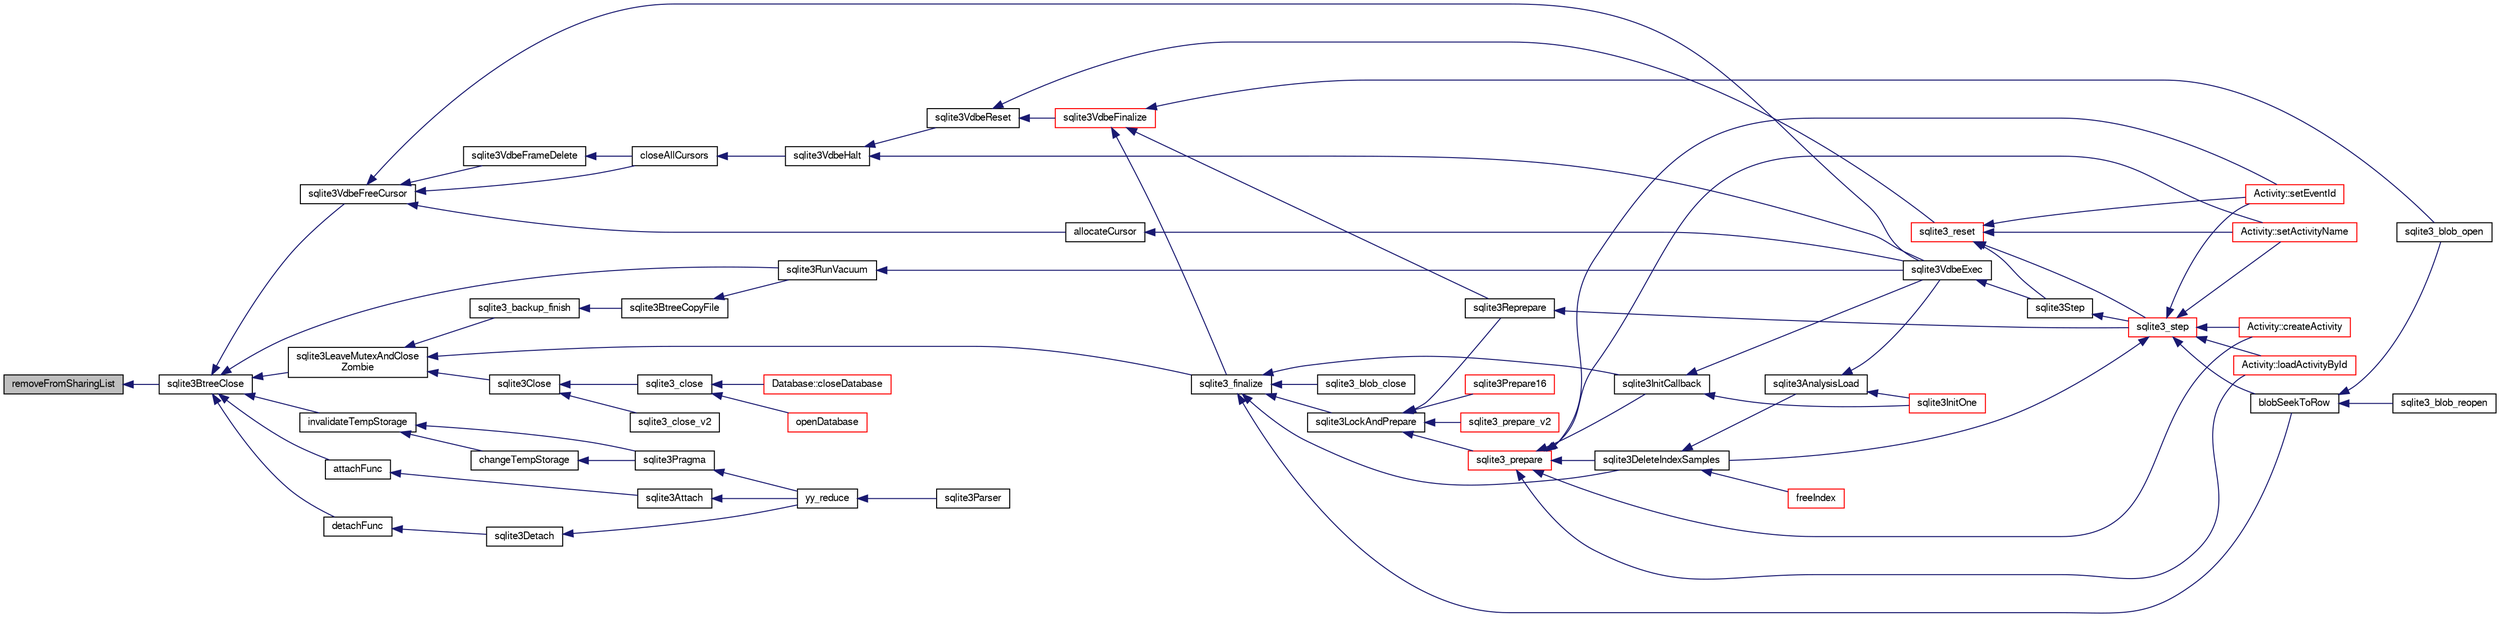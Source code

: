 digraph "removeFromSharingList"
{
  edge [fontname="FreeSans",fontsize="10",labelfontname="FreeSans",labelfontsize="10"];
  node [fontname="FreeSans",fontsize="10",shape=record];
  rankdir="LR";
  Node263047 [label="removeFromSharingList",height=0.2,width=0.4,color="black", fillcolor="grey75", style="filled", fontcolor="black"];
  Node263047 -> Node263048 [dir="back",color="midnightblue",fontsize="10",style="solid",fontname="FreeSans"];
  Node263048 [label="sqlite3BtreeClose",height=0.2,width=0.4,color="black", fillcolor="white", style="filled",URL="$sqlite3_8c.html#a729b65009b66a99200496b09c124df01"];
  Node263048 -> Node263049 [dir="back",color="midnightblue",fontsize="10",style="solid",fontname="FreeSans"];
  Node263049 [label="sqlite3VdbeFreeCursor",height=0.2,width=0.4,color="black", fillcolor="white", style="filled",URL="$sqlite3_8c.html#a0f9084083e1d0639708934630f33d6ef"];
  Node263049 -> Node263050 [dir="back",color="midnightblue",fontsize="10",style="solid",fontname="FreeSans"];
  Node263050 [label="sqlite3VdbeFrameDelete",height=0.2,width=0.4,color="black", fillcolor="white", style="filled",URL="$sqlite3_8c.html#adb3773fdfb1685857e28891f76365900"];
  Node263050 -> Node263051 [dir="back",color="midnightblue",fontsize="10",style="solid",fontname="FreeSans"];
  Node263051 [label="closeAllCursors",height=0.2,width=0.4,color="black", fillcolor="white", style="filled",URL="$sqlite3_8c.html#af1ac189735864dd6989a8c5af4557547"];
  Node263051 -> Node263052 [dir="back",color="midnightblue",fontsize="10",style="solid",fontname="FreeSans"];
  Node263052 [label="sqlite3VdbeHalt",height=0.2,width=0.4,color="black", fillcolor="white", style="filled",URL="$sqlite3_8c.html#a8d1d99703d999190fbc35ecc981cb709"];
  Node263052 -> Node263053 [dir="back",color="midnightblue",fontsize="10",style="solid",fontname="FreeSans"];
  Node263053 [label="sqlite3VdbeReset",height=0.2,width=0.4,color="black", fillcolor="white", style="filled",URL="$sqlite3_8c.html#a315a913742f7267f90d46d41446353b1"];
  Node263053 -> Node263054 [dir="back",color="midnightblue",fontsize="10",style="solid",fontname="FreeSans"];
  Node263054 [label="sqlite3VdbeFinalize",height=0.2,width=0.4,color="red", fillcolor="white", style="filled",URL="$sqlite3_8c.html#af81e0c8d03b71610d3a826469f67bbd4"];
  Node263054 -> Node263055 [dir="back",color="midnightblue",fontsize="10",style="solid",fontname="FreeSans"];
  Node263055 [label="sqlite3_finalize",height=0.2,width=0.4,color="black", fillcolor="white", style="filled",URL="$sqlite3_8h.html#a801195c0f771d40bb4be1e40f3b88945"];
  Node263055 -> Node263056 [dir="back",color="midnightblue",fontsize="10",style="solid",fontname="FreeSans"];
  Node263056 [label="blobSeekToRow",height=0.2,width=0.4,color="black", fillcolor="white", style="filled",URL="$sqlite3_8c.html#afff57e13332b98c8a44a7cebe38962ab"];
  Node263056 -> Node263057 [dir="back",color="midnightblue",fontsize="10",style="solid",fontname="FreeSans"];
  Node263057 [label="sqlite3_blob_open",height=0.2,width=0.4,color="black", fillcolor="white", style="filled",URL="$sqlite3_8h.html#adb8ad839a5bdd62a43785132bc7dd518"];
  Node263056 -> Node263058 [dir="back",color="midnightblue",fontsize="10",style="solid",fontname="FreeSans"];
  Node263058 [label="sqlite3_blob_reopen",height=0.2,width=0.4,color="black", fillcolor="white", style="filled",URL="$sqlite3_8h.html#abc77c24fdc0150138490359a94360f7e"];
  Node263055 -> Node263059 [dir="back",color="midnightblue",fontsize="10",style="solid",fontname="FreeSans"];
  Node263059 [label="sqlite3_blob_close",height=0.2,width=0.4,color="black", fillcolor="white", style="filled",URL="$sqlite3_8h.html#a8885ae884821e14e1e4501183c5833d6"];
  Node263055 -> Node263060 [dir="back",color="midnightblue",fontsize="10",style="solid",fontname="FreeSans"];
  Node263060 [label="sqlite3DeleteIndexSamples",height=0.2,width=0.4,color="black", fillcolor="white", style="filled",URL="$sqlite3_8c.html#aaeda0302fbf61397ec009f65bed047ef"];
  Node263060 -> Node263061 [dir="back",color="midnightblue",fontsize="10",style="solid",fontname="FreeSans"];
  Node263061 [label="sqlite3AnalysisLoad",height=0.2,width=0.4,color="black", fillcolor="white", style="filled",URL="$sqlite3_8c.html#a48a2301c27e1d3d68708b9b8761b5a01"];
  Node263061 -> Node263062 [dir="back",color="midnightblue",fontsize="10",style="solid",fontname="FreeSans"];
  Node263062 [label="sqlite3VdbeExec",height=0.2,width=0.4,color="black", fillcolor="white", style="filled",URL="$sqlite3_8c.html#a8ce40a614bdc56719c4d642b1e4dfb21"];
  Node263062 -> Node263063 [dir="back",color="midnightblue",fontsize="10",style="solid",fontname="FreeSans"];
  Node263063 [label="sqlite3Step",height=0.2,width=0.4,color="black", fillcolor="white", style="filled",URL="$sqlite3_8c.html#a3f2872e873e2758a4beedad1d5113554"];
  Node263063 -> Node263064 [dir="back",color="midnightblue",fontsize="10",style="solid",fontname="FreeSans"];
  Node263064 [label="sqlite3_step",height=0.2,width=0.4,color="red", fillcolor="white", style="filled",URL="$sqlite3_8h.html#ac1e491ce36b7471eb28387f7d3c74334"];
  Node263064 -> Node263065 [dir="back",color="midnightblue",fontsize="10",style="solid",fontname="FreeSans"];
  Node263065 [label="Activity::createActivity",height=0.2,width=0.4,color="red", fillcolor="white", style="filled",URL="$classActivity.html#a813cc5e52c14ab49b39014c134e3425b"];
  Node263064 -> Node263068 [dir="back",color="midnightblue",fontsize="10",style="solid",fontname="FreeSans"];
  Node263068 [label="Activity::loadActivityById",height=0.2,width=0.4,color="red", fillcolor="white", style="filled",URL="$classActivity.html#abe4ffb4f08a47212ebf9013259d9e7fd"];
  Node263064 -> Node263070 [dir="back",color="midnightblue",fontsize="10",style="solid",fontname="FreeSans"];
  Node263070 [label="Activity::setEventId",height=0.2,width=0.4,color="red", fillcolor="white", style="filled",URL="$classActivity.html#adb1d0fd0d08f473e068f0a4086bfa9ca"];
  Node263064 -> Node263071 [dir="back",color="midnightblue",fontsize="10",style="solid",fontname="FreeSans"];
  Node263071 [label="Activity::setActivityName",height=0.2,width=0.4,color="red", fillcolor="white", style="filled",URL="$classActivity.html#a62dc3737b33915a36086f9dd26d16a81"];
  Node263064 -> Node263056 [dir="back",color="midnightblue",fontsize="10",style="solid",fontname="FreeSans"];
  Node263064 -> Node263060 [dir="back",color="midnightblue",fontsize="10",style="solid",fontname="FreeSans"];
  Node263061 -> Node263084 [dir="back",color="midnightblue",fontsize="10",style="solid",fontname="FreeSans"];
  Node263084 [label="sqlite3InitOne",height=0.2,width=0.4,color="red", fillcolor="white", style="filled",URL="$sqlite3_8c.html#ac4318b25df65269906b0379251fe9b85"];
  Node263060 -> Node263194 [dir="back",color="midnightblue",fontsize="10",style="solid",fontname="FreeSans"];
  Node263194 [label="freeIndex",height=0.2,width=0.4,color="red", fillcolor="white", style="filled",URL="$sqlite3_8c.html#a00907c99c18d5bcb9d0b38c077146c31"];
  Node263055 -> Node263250 [dir="back",color="midnightblue",fontsize="10",style="solid",fontname="FreeSans"];
  Node263250 [label="sqlite3InitCallback",height=0.2,width=0.4,color="black", fillcolor="white", style="filled",URL="$sqlite3_8c.html#a5183ff3c8b5311c7332250013ee018b3"];
  Node263250 -> Node263062 [dir="back",color="midnightblue",fontsize="10",style="solid",fontname="FreeSans"];
  Node263250 -> Node263084 [dir="back",color="midnightblue",fontsize="10",style="solid",fontname="FreeSans"];
  Node263055 -> Node263247 [dir="back",color="midnightblue",fontsize="10",style="solid",fontname="FreeSans"];
  Node263247 [label="sqlite3LockAndPrepare",height=0.2,width=0.4,color="black", fillcolor="white", style="filled",URL="$sqlite3_8c.html#a5db1ec5589aa2b02c6d979211a8789bd"];
  Node263247 -> Node263248 [dir="back",color="midnightblue",fontsize="10",style="solid",fontname="FreeSans"];
  Node263248 [label="sqlite3Reprepare",height=0.2,width=0.4,color="black", fillcolor="white", style="filled",URL="$sqlite3_8c.html#a7e2f7299cc947d07e782f6ac561fa937"];
  Node263248 -> Node263064 [dir="back",color="midnightblue",fontsize="10",style="solid",fontname="FreeSans"];
  Node263247 -> Node263249 [dir="back",color="midnightblue",fontsize="10",style="solid",fontname="FreeSans"];
  Node263249 [label="sqlite3_prepare",height=0.2,width=0.4,color="red", fillcolor="white", style="filled",URL="$sqlite3_8h.html#a8c39e7b9dbeff01f0a399b46d4b29f1c"];
  Node263249 -> Node263065 [dir="back",color="midnightblue",fontsize="10",style="solid",fontname="FreeSans"];
  Node263249 -> Node263068 [dir="back",color="midnightblue",fontsize="10",style="solid",fontname="FreeSans"];
  Node263249 -> Node263070 [dir="back",color="midnightblue",fontsize="10",style="solid",fontname="FreeSans"];
  Node263249 -> Node263071 [dir="back",color="midnightblue",fontsize="10",style="solid",fontname="FreeSans"];
  Node263249 -> Node263060 [dir="back",color="midnightblue",fontsize="10",style="solid",fontname="FreeSans"];
  Node263249 -> Node263250 [dir="back",color="midnightblue",fontsize="10",style="solid",fontname="FreeSans"];
  Node263247 -> Node263251 [dir="back",color="midnightblue",fontsize="10",style="solid",fontname="FreeSans"];
  Node263251 [label="sqlite3_prepare_v2",height=0.2,width=0.4,color="red", fillcolor="white", style="filled",URL="$sqlite3_8h.html#a85d4203bb54c984c5325c2f5b3664985"];
  Node263247 -> Node263252 [dir="back",color="midnightblue",fontsize="10",style="solid",fontname="FreeSans"];
  Node263252 [label="sqlite3Prepare16",height=0.2,width=0.4,color="red", fillcolor="white", style="filled",URL="$sqlite3_8c.html#a5842e6724b91885125f83c438da1f15b"];
  Node263054 -> Node263057 [dir="back",color="midnightblue",fontsize="10",style="solid",fontname="FreeSans"];
  Node263054 -> Node263248 [dir="back",color="midnightblue",fontsize="10",style="solid",fontname="FreeSans"];
  Node263053 -> Node263312 [dir="back",color="midnightblue",fontsize="10",style="solid",fontname="FreeSans"];
  Node263312 [label="sqlite3_reset",height=0.2,width=0.4,color="red", fillcolor="white", style="filled",URL="$sqlite3_8h.html#a758efebc2e95694959ab0e74b397984c"];
  Node263312 -> Node263070 [dir="back",color="midnightblue",fontsize="10",style="solid",fontname="FreeSans"];
  Node263312 -> Node263071 [dir="back",color="midnightblue",fontsize="10",style="solid",fontname="FreeSans"];
  Node263312 -> Node263063 [dir="back",color="midnightblue",fontsize="10",style="solid",fontname="FreeSans"];
  Node263312 -> Node263064 [dir="back",color="midnightblue",fontsize="10",style="solid",fontname="FreeSans"];
  Node263052 -> Node263062 [dir="back",color="midnightblue",fontsize="10",style="solid",fontname="FreeSans"];
  Node263049 -> Node263051 [dir="back",color="midnightblue",fontsize="10",style="solid",fontname="FreeSans"];
  Node263049 -> Node263313 [dir="back",color="midnightblue",fontsize="10",style="solid",fontname="FreeSans"];
  Node263313 [label="allocateCursor",height=0.2,width=0.4,color="black", fillcolor="white", style="filled",URL="$sqlite3_8c.html#a5083c054ea81802294e539b00a57aad4"];
  Node263313 -> Node263062 [dir="back",color="midnightblue",fontsize="10",style="solid",fontname="FreeSans"];
  Node263049 -> Node263062 [dir="back",color="midnightblue",fontsize="10",style="solid",fontname="FreeSans"];
  Node263048 -> Node263086 [dir="back",color="midnightblue",fontsize="10",style="solid",fontname="FreeSans"];
  Node263086 [label="attachFunc",height=0.2,width=0.4,color="black", fillcolor="white", style="filled",URL="$sqlite3_8c.html#a69cb751a7da501b9a0aa37e0d7c3eaf7"];
  Node263086 -> Node263087 [dir="back",color="midnightblue",fontsize="10",style="solid",fontname="FreeSans"];
  Node263087 [label="sqlite3Attach",height=0.2,width=0.4,color="black", fillcolor="white", style="filled",URL="$sqlite3_8c.html#ae0907fe0b43cc1b4c7e6a16213e8546f"];
  Node263087 -> Node263088 [dir="back",color="midnightblue",fontsize="10",style="solid",fontname="FreeSans"];
  Node263088 [label="yy_reduce",height=0.2,width=0.4,color="black", fillcolor="white", style="filled",URL="$sqlite3_8c.html#a7c419a9b25711c666a9a2449ef377f14"];
  Node263088 -> Node263089 [dir="back",color="midnightblue",fontsize="10",style="solid",fontname="FreeSans"];
  Node263089 [label="sqlite3Parser",height=0.2,width=0.4,color="black", fillcolor="white", style="filled",URL="$sqlite3_8c.html#a0327d71a5fabe0b6a343d78a2602e72a"];
  Node263048 -> Node263272 [dir="back",color="midnightblue",fontsize="10",style="solid",fontname="FreeSans"];
  Node263272 [label="detachFunc",height=0.2,width=0.4,color="black", fillcolor="white", style="filled",URL="$sqlite3_8c.html#a2b3dd04cb87abd088926ab0082a60b77"];
  Node263272 -> Node263130 [dir="back",color="midnightblue",fontsize="10",style="solid",fontname="FreeSans"];
  Node263130 [label="sqlite3Detach",height=0.2,width=0.4,color="black", fillcolor="white", style="filled",URL="$sqlite3_8c.html#ab1a5a0b01c7560aef5e0b8603a68747d"];
  Node263130 -> Node263088 [dir="back",color="midnightblue",fontsize="10",style="solid",fontname="FreeSans"];
  Node263048 -> Node263273 [dir="back",color="midnightblue",fontsize="10",style="solid",fontname="FreeSans"];
  Node263273 [label="invalidateTempStorage",height=0.2,width=0.4,color="black", fillcolor="white", style="filled",URL="$sqlite3_8c.html#a759777a1eb3c3e96a5af94932b39e69a"];
  Node263273 -> Node263274 [dir="back",color="midnightblue",fontsize="10",style="solid",fontname="FreeSans"];
  Node263274 [label="changeTempStorage",height=0.2,width=0.4,color="black", fillcolor="white", style="filled",URL="$sqlite3_8c.html#abd43abe0a0959a45c786b9865ed52904"];
  Node263274 -> Node263136 [dir="back",color="midnightblue",fontsize="10",style="solid",fontname="FreeSans"];
  Node263136 [label="sqlite3Pragma",height=0.2,width=0.4,color="black", fillcolor="white", style="filled",URL="$sqlite3_8c.html#a111391370f58f8e6a6eca51fd34d62ed"];
  Node263136 -> Node263088 [dir="back",color="midnightblue",fontsize="10",style="solid",fontname="FreeSans"];
  Node263273 -> Node263136 [dir="back",color="midnightblue",fontsize="10",style="solid",fontname="FreeSans"];
  Node263048 -> Node263188 [dir="back",color="midnightblue",fontsize="10",style="solid",fontname="FreeSans"];
  Node263188 [label="sqlite3RunVacuum",height=0.2,width=0.4,color="black", fillcolor="white", style="filled",URL="$sqlite3_8c.html#a5e83ddc7b3e7e8e79ad5d1fc92de1d2f"];
  Node263188 -> Node263062 [dir="back",color="midnightblue",fontsize="10",style="solid",fontname="FreeSans"];
  Node263048 -> Node263276 [dir="back",color="midnightblue",fontsize="10",style="solid",fontname="FreeSans"];
  Node263276 [label="sqlite3LeaveMutexAndClose\lZombie",height=0.2,width=0.4,color="black", fillcolor="white", style="filled",URL="$sqlite3_8c.html#afe3a37c29dcb0fe9fc15fe07a3976f59"];
  Node263276 -> Node263277 [dir="back",color="midnightblue",fontsize="10",style="solid",fontname="FreeSans"];
  Node263277 [label="sqlite3_backup_finish",height=0.2,width=0.4,color="black", fillcolor="white", style="filled",URL="$sqlite3_8h.html#a176857dd58d99be53b6d7305533e0048"];
  Node263277 -> Node263271 [dir="back",color="midnightblue",fontsize="10",style="solid",fontname="FreeSans"];
  Node263271 [label="sqlite3BtreeCopyFile",height=0.2,width=0.4,color="black", fillcolor="white", style="filled",URL="$sqlite3_8c.html#a4d9e19a79f0d5c1dfcef0bd137ae83f9"];
  Node263271 -> Node263188 [dir="back",color="midnightblue",fontsize="10",style="solid",fontname="FreeSans"];
  Node263276 -> Node263055 [dir="back",color="midnightblue",fontsize="10",style="solid",fontname="FreeSans"];
  Node263276 -> Node263278 [dir="back",color="midnightblue",fontsize="10",style="solid",fontname="FreeSans"];
  Node263278 [label="sqlite3Close",height=0.2,width=0.4,color="black", fillcolor="white", style="filled",URL="$sqlite3_8c.html#aa9f2e73837bba8d721dbde0964ffce11"];
  Node263278 -> Node263279 [dir="back",color="midnightblue",fontsize="10",style="solid",fontname="FreeSans"];
  Node263279 [label="sqlite3_close",height=0.2,width=0.4,color="black", fillcolor="white", style="filled",URL="$sqlite3_8h.html#ac43c9032fc6ef3b2a231dc3a9fa44b2d"];
  Node263279 -> Node263280 [dir="back",color="midnightblue",fontsize="10",style="solid",fontname="FreeSans"];
  Node263280 [label="Database::closeDatabase",height=0.2,width=0.4,color="red", fillcolor="white", style="filled",URL="$classDatabase.html#a46102d6a468364377fbb410eb1866897"];
  Node263279 -> Node263282 [dir="back",color="midnightblue",fontsize="10",style="solid",fontname="FreeSans"];
  Node263282 [label="openDatabase",height=0.2,width=0.4,color="red", fillcolor="white", style="filled",URL="$sqlite3_8c.html#a6a9c3bc3a64234e863413f41db473758"];
  Node263278 -> Node263286 [dir="back",color="midnightblue",fontsize="10",style="solid",fontname="FreeSans"];
  Node263286 [label="sqlite3_close_v2",height=0.2,width=0.4,color="black", fillcolor="white", style="filled",URL="$sqlite3_8h.html#ad2cb8462eaba28b4c8410ef55a4282b4"];
}
